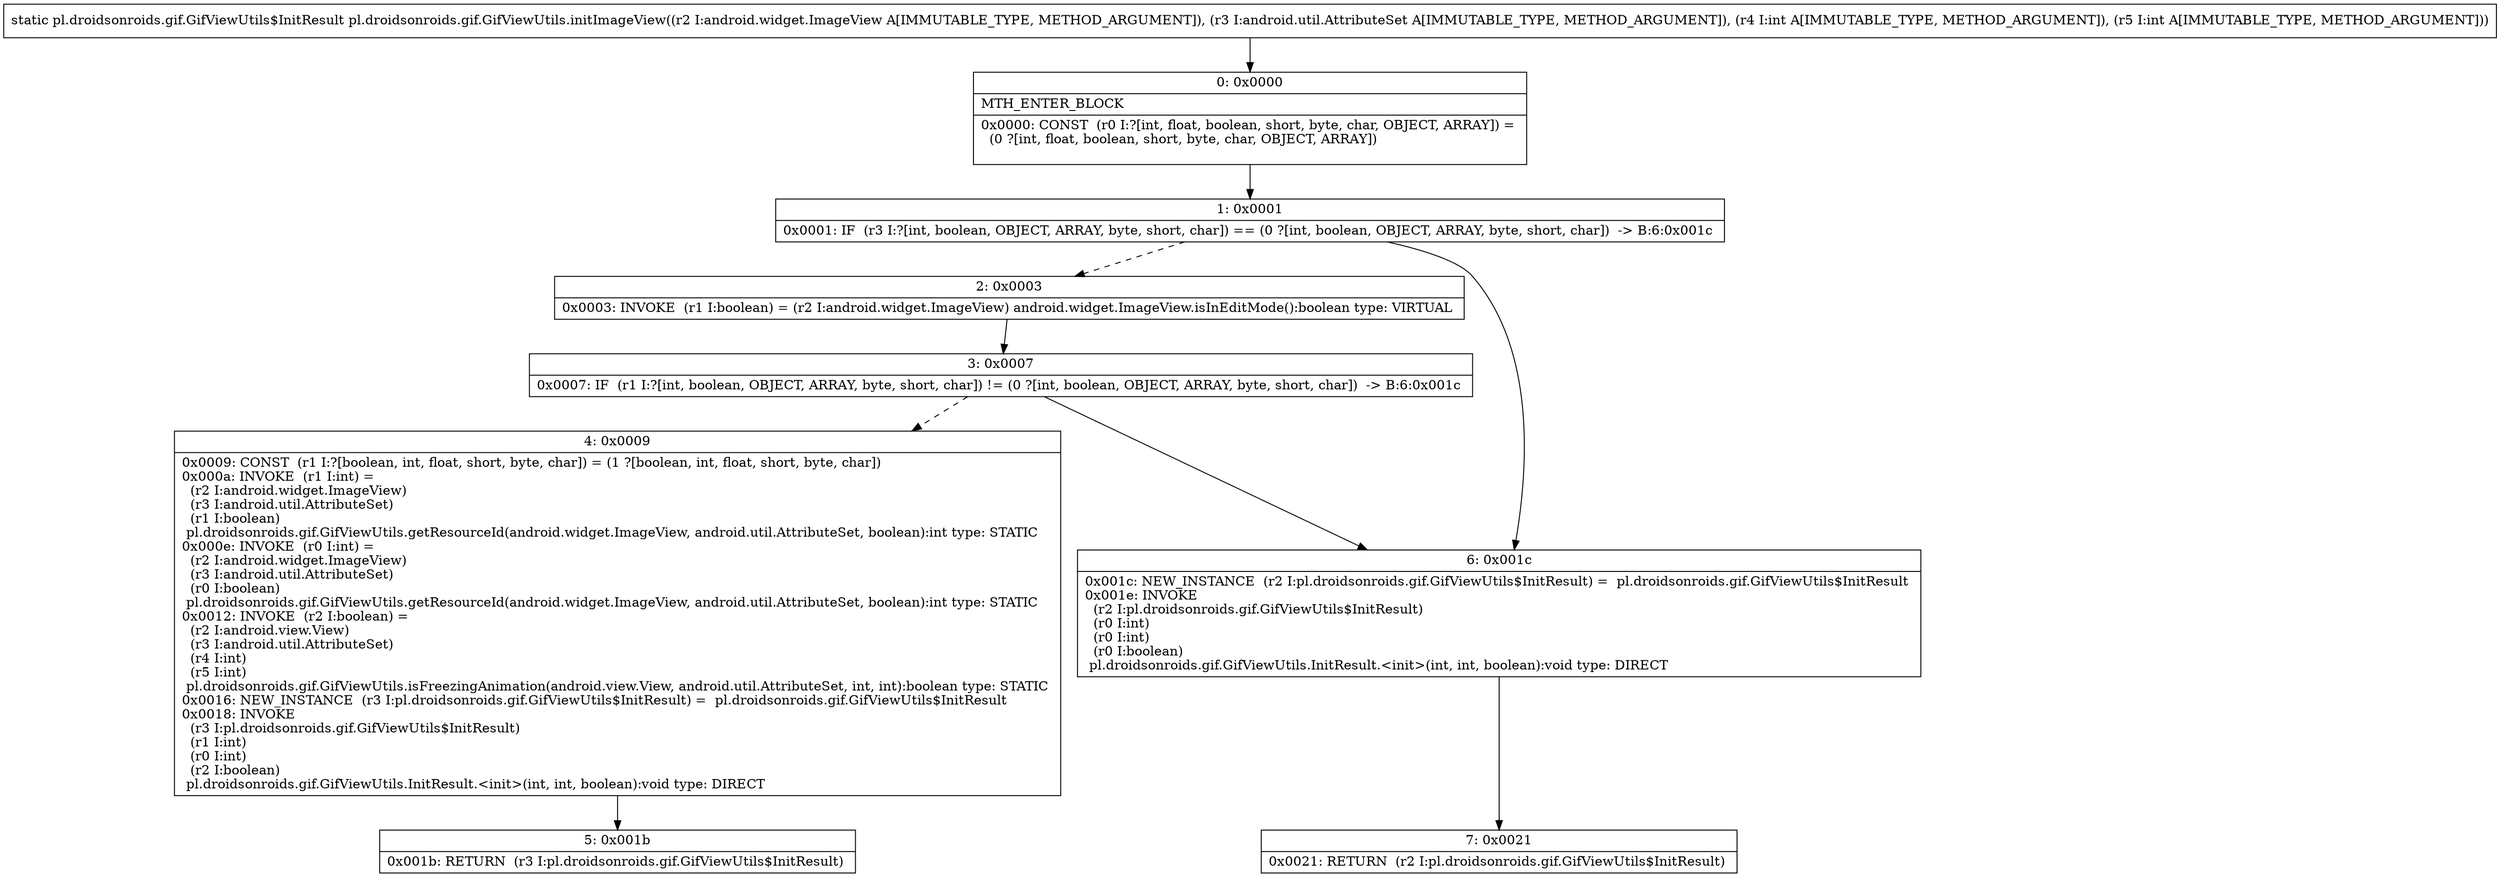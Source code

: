 digraph "CFG forpl.droidsonroids.gif.GifViewUtils.initImageView(Landroid\/widget\/ImageView;Landroid\/util\/AttributeSet;II)Lpl\/droidsonroids\/gif\/GifViewUtils$InitResult;" {
Node_0 [shape=record,label="{0\:\ 0x0000|MTH_ENTER_BLOCK\l|0x0000: CONST  (r0 I:?[int, float, boolean, short, byte, char, OBJECT, ARRAY]) = \l  (0 ?[int, float, boolean, short, byte, char, OBJECT, ARRAY])\l \l}"];
Node_1 [shape=record,label="{1\:\ 0x0001|0x0001: IF  (r3 I:?[int, boolean, OBJECT, ARRAY, byte, short, char]) == (0 ?[int, boolean, OBJECT, ARRAY, byte, short, char])  \-\> B:6:0x001c \l}"];
Node_2 [shape=record,label="{2\:\ 0x0003|0x0003: INVOKE  (r1 I:boolean) = (r2 I:android.widget.ImageView) android.widget.ImageView.isInEditMode():boolean type: VIRTUAL \l}"];
Node_3 [shape=record,label="{3\:\ 0x0007|0x0007: IF  (r1 I:?[int, boolean, OBJECT, ARRAY, byte, short, char]) != (0 ?[int, boolean, OBJECT, ARRAY, byte, short, char])  \-\> B:6:0x001c \l}"];
Node_4 [shape=record,label="{4\:\ 0x0009|0x0009: CONST  (r1 I:?[boolean, int, float, short, byte, char]) = (1 ?[boolean, int, float, short, byte, char]) \l0x000a: INVOKE  (r1 I:int) = \l  (r2 I:android.widget.ImageView)\l  (r3 I:android.util.AttributeSet)\l  (r1 I:boolean)\l pl.droidsonroids.gif.GifViewUtils.getResourceId(android.widget.ImageView, android.util.AttributeSet, boolean):int type: STATIC \l0x000e: INVOKE  (r0 I:int) = \l  (r2 I:android.widget.ImageView)\l  (r3 I:android.util.AttributeSet)\l  (r0 I:boolean)\l pl.droidsonroids.gif.GifViewUtils.getResourceId(android.widget.ImageView, android.util.AttributeSet, boolean):int type: STATIC \l0x0012: INVOKE  (r2 I:boolean) = \l  (r2 I:android.view.View)\l  (r3 I:android.util.AttributeSet)\l  (r4 I:int)\l  (r5 I:int)\l pl.droidsonroids.gif.GifViewUtils.isFreezingAnimation(android.view.View, android.util.AttributeSet, int, int):boolean type: STATIC \l0x0016: NEW_INSTANCE  (r3 I:pl.droidsonroids.gif.GifViewUtils$InitResult) =  pl.droidsonroids.gif.GifViewUtils$InitResult \l0x0018: INVOKE  \l  (r3 I:pl.droidsonroids.gif.GifViewUtils$InitResult)\l  (r1 I:int)\l  (r0 I:int)\l  (r2 I:boolean)\l pl.droidsonroids.gif.GifViewUtils.InitResult.\<init\>(int, int, boolean):void type: DIRECT \l}"];
Node_5 [shape=record,label="{5\:\ 0x001b|0x001b: RETURN  (r3 I:pl.droidsonroids.gif.GifViewUtils$InitResult) \l}"];
Node_6 [shape=record,label="{6\:\ 0x001c|0x001c: NEW_INSTANCE  (r2 I:pl.droidsonroids.gif.GifViewUtils$InitResult) =  pl.droidsonroids.gif.GifViewUtils$InitResult \l0x001e: INVOKE  \l  (r2 I:pl.droidsonroids.gif.GifViewUtils$InitResult)\l  (r0 I:int)\l  (r0 I:int)\l  (r0 I:boolean)\l pl.droidsonroids.gif.GifViewUtils.InitResult.\<init\>(int, int, boolean):void type: DIRECT \l}"];
Node_7 [shape=record,label="{7\:\ 0x0021|0x0021: RETURN  (r2 I:pl.droidsonroids.gif.GifViewUtils$InitResult) \l}"];
MethodNode[shape=record,label="{static pl.droidsonroids.gif.GifViewUtils$InitResult pl.droidsonroids.gif.GifViewUtils.initImageView((r2 I:android.widget.ImageView A[IMMUTABLE_TYPE, METHOD_ARGUMENT]), (r3 I:android.util.AttributeSet A[IMMUTABLE_TYPE, METHOD_ARGUMENT]), (r4 I:int A[IMMUTABLE_TYPE, METHOD_ARGUMENT]), (r5 I:int A[IMMUTABLE_TYPE, METHOD_ARGUMENT])) }"];
MethodNode -> Node_0;
Node_0 -> Node_1;
Node_1 -> Node_2[style=dashed];
Node_1 -> Node_6;
Node_2 -> Node_3;
Node_3 -> Node_4[style=dashed];
Node_3 -> Node_6;
Node_4 -> Node_5;
Node_6 -> Node_7;
}

